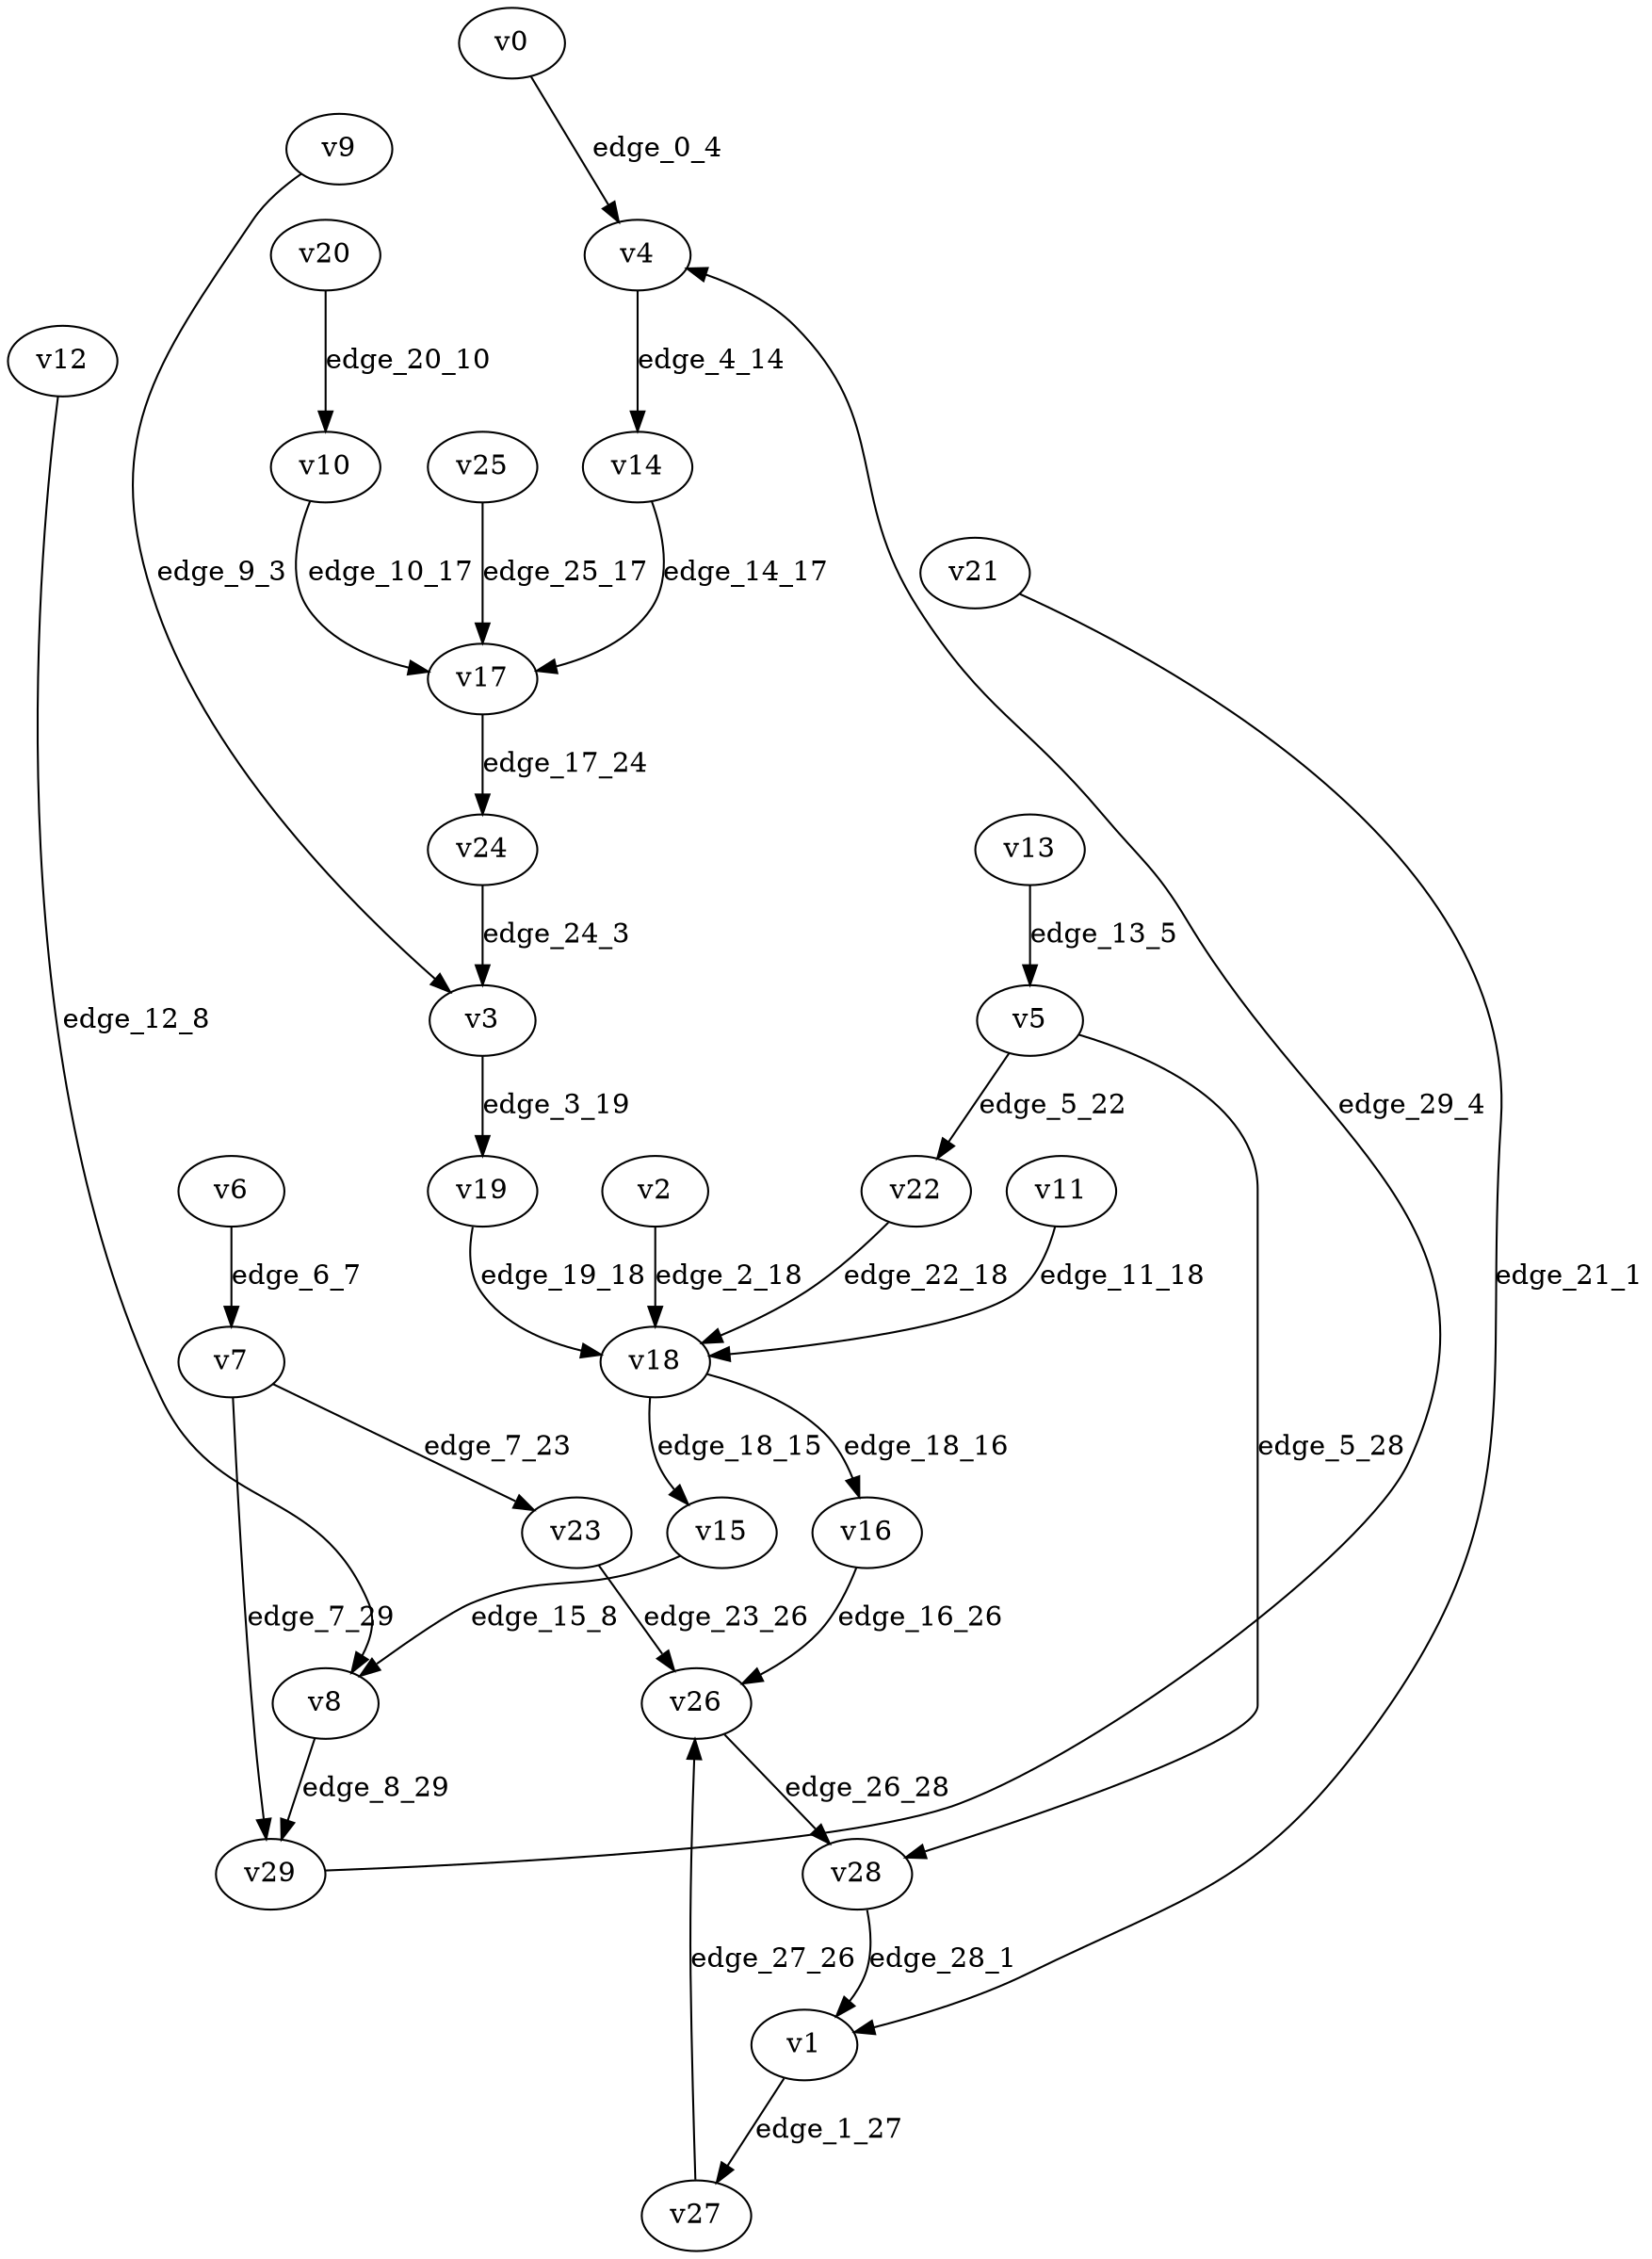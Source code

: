 digraph G {
    // Stochastic discounted game

    v0 [name="v0", player=1];
    v1 [name="v1", player=-1];
    v2 [name="v2", player=0];
    v3 [name="v3", player=-1];
    v4 [name="v4", player=-1];
    v5 [name="v5", player=-1];
    v6 [name="v6", player=1];
    v7 [name="v7", player=-1];
    v8 [name="v8", player=-1];
    v9 [name="v9", player=1];
    v10 [name="v10", player=1];
    v11 [name="v11", player=0];
    v12 [name="v12", player=1];
    v13 [name="v13", player=0];
    v14 [name="v14", player=0];
    v15 [name="v15", player=1];
    v16 [name="v16", player=0];
    v17 [name="v17", player=-1];
    v18 [name="v18", player=-1];
    v19 [name="v19", player=1];
    v20 [name="v20", player=-1];
    v21 [name="v21", player=1];
    v22 [name="v22", player=0];
    v23 [name="v23", player=0];
    v24 [name="v24", player=0];
    v25 [name="v25", player=0];
    v26 [name="v26", player=-1];
    v27 [name="v27", player=0];
    v28 [name="v28", player=1];
    v29 [name="v29", player=1];

    v0 -> v4 [label="edge_0_4", weight=-6.123542, discount=0.557636];
    v1 -> v27 [label="edge_1_27", probability=1.000000];
    v2 -> v18 [label="edge_2_18", weight=3.190204, discount=0.433232];
    v3 -> v19 [label="edge_3_19", probability=1.000000];
    v4 -> v14 [label="edge_4_14", probability=1.000000];
    v5 -> v22 [label="edge_5_22", probability=0.428729];
    v5 -> v28 [label="edge_5_28", probability=0.571271];
    v6 -> v7 [label="edge_6_7", weight=7.981080, discount=0.474456];
    v7 -> v23 [label="edge_7_23", probability=0.587186];
    v7 -> v29 [label="edge_7_29", probability=0.412814];
    v8 -> v29 [label="edge_8_29", probability=1.000000];
    v9 -> v3 [label="edge_9_3", weight=-9.441909, discount=0.283304];
    v10 -> v17 [label="edge_10_17", weight=-9.325149, discount=0.810463];
    v11 -> v18 [label="edge_11_18", weight=1.035119, discount=0.552682];
    v12 -> v8 [label="edge_12_8", weight=-2.321651, discount=0.720516];
    v13 -> v5 [label="edge_13_5", weight=5.400927, discount=0.429914];
    v14 -> v17 [label="edge_14_17", weight=-3.849695, discount=0.881187];
    v15 -> v8 [label="edge_15_8", weight=-4.201703, discount=0.765374];
    v16 -> v26 [label="edge_16_26", weight=8.651158, discount=0.890746];
    v17 -> v24 [label="edge_17_24", probability=1.000000];
    v18 -> v15 [label="edge_18_15", probability=0.378345];
    v18 -> v16 [label="edge_18_16", probability=0.621655];
    v19 -> v18 [label="edge_19_18", weight=-7.821383, discount=0.367151];
    v20 -> v10 [label="edge_20_10", probability=1.000000];
    v21 -> v1 [label="edge_21_1", weight=-2.704203, discount=0.233149];
    v22 -> v18 [label="edge_22_18", weight=-0.139214, discount=0.489614];
    v23 -> v26 [label="edge_23_26", weight=9.556012, discount=0.393133];
    v24 -> v3 [label="edge_24_3", weight=1.757558, discount=0.819805];
    v25 -> v17 [label="edge_25_17", weight=4.494415, discount=0.522836];
    v26 -> v28 [label="edge_26_28", probability=1.000000];
    v27 -> v26 [label="edge_27_26", weight=3.789921, discount=0.817996];
    v28 -> v1 [label="edge_28_1", weight=-4.884333, discount=0.788487];
    v29 -> v4 [label="edge_29_4", weight=-1.358892, discount=0.518293];
}